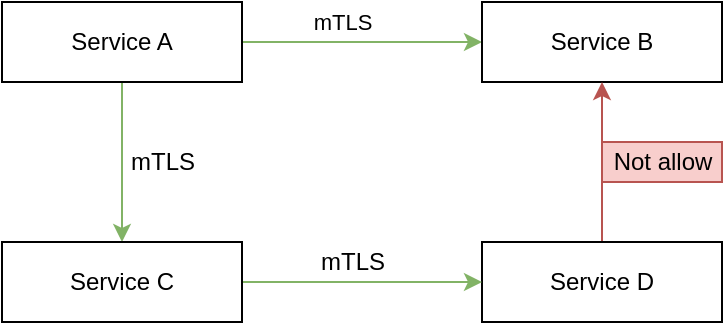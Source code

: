 <mxfile version="13.2.6" type="github"><diagram id="HgrnH2x3zlgBdjNhChc_" name="Page-1"><mxGraphModel dx="782" dy="437" grid="1" gridSize="10" guides="1" tooltips="1" connect="1" arrows="1" fold="1" page="1" pageScale="1" pageWidth="850" pageHeight="1100" math="0" shadow="0"><root><mxCell id="0"/><mxCell id="1" parent="0"/><mxCell id="yGMXBW_okI74Yh-I9p6o-5" value="" style="edgeStyle=orthogonalEdgeStyle;rounded=0;orthogonalLoop=1;jettySize=auto;html=1;fillColor=#d5e8d4;strokeColor=#82b366;" edge="1" parent="1" source="yGMXBW_okI74Yh-I9p6o-1" target="yGMXBW_okI74Yh-I9p6o-4"><mxGeometry relative="1" as="geometry"/></mxCell><mxCell id="yGMXBW_okI74Yh-I9p6o-7" value="mTLS" style="edgeLabel;html=1;align=center;verticalAlign=middle;resizable=0;points=[];" vertex="1" connectable="0" parent="yGMXBW_okI74Yh-I9p6o-5"><mxGeometry x="-0.189" relative="1" as="geometry"><mxPoint x="1" y="-10" as="offset"/></mxGeometry></mxCell><mxCell id="yGMXBW_okI74Yh-I9p6o-12" value="" style="edgeStyle=orthogonalEdgeStyle;rounded=0;orthogonalLoop=1;jettySize=auto;html=1;strokeColor=#82b366;fillColor=#d5e8d4;" edge="1" parent="1" source="yGMXBW_okI74Yh-I9p6o-1" target="yGMXBW_okI74Yh-I9p6o-3"><mxGeometry relative="1" as="geometry"/></mxCell><mxCell id="yGMXBW_okI74Yh-I9p6o-1" value="Service A" style="rounded=0;whiteSpace=wrap;html=1;" vertex="1" parent="1"><mxGeometry x="150" y="110" width="120" height="40" as="geometry"/></mxCell><mxCell id="yGMXBW_okI74Yh-I9p6o-4" value="Service B" style="rounded=0;whiteSpace=wrap;html=1;" vertex="1" parent="1"><mxGeometry x="390" y="110" width="120" height="40" as="geometry"/></mxCell><mxCell id="yGMXBW_okI74Yh-I9p6o-10" value="" style="edgeStyle=orthogonalEdgeStyle;rounded=0;orthogonalLoop=1;jettySize=auto;html=1;fillColor=#f8cecc;strokeColor=#B85450;" edge="1" parent="1" source="yGMXBW_okI74Yh-I9p6o-2" target="yGMXBW_okI74Yh-I9p6o-4"><mxGeometry relative="1" as="geometry"/></mxCell><mxCell id="yGMXBW_okI74Yh-I9p6o-2" value="Service D" style="rounded=0;whiteSpace=wrap;html=1;" vertex="1" parent="1"><mxGeometry x="390" y="230" width="120" height="40" as="geometry"/></mxCell><mxCell id="yGMXBW_okI74Yh-I9p6o-9" value="" style="edgeStyle=orthogonalEdgeStyle;rounded=0;orthogonalLoop=1;jettySize=auto;html=1;fillColor=#d5e8d4;strokeColor=#82b366;" edge="1" parent="1" source="yGMXBW_okI74Yh-I9p6o-3" target="yGMXBW_okI74Yh-I9p6o-2"><mxGeometry relative="1" as="geometry"><mxPoint x="350" y="250" as="targetPoint"/></mxGeometry></mxCell><mxCell id="yGMXBW_okI74Yh-I9p6o-3" value="Service C" style="rounded=0;whiteSpace=wrap;html=1;" vertex="1" parent="1"><mxGeometry x="150" y="230" width="120" height="40" as="geometry"/></mxCell><mxCell id="yGMXBW_okI74Yh-I9p6o-11" value="Not allow" style="text;html=1;align=center;verticalAlign=middle;resizable=0;points=[];autosize=1;fillColor=#f8cecc;strokeColor=#b85450;" vertex="1" parent="1"><mxGeometry x="450" y="180" width="60" height="20" as="geometry"/></mxCell><mxCell id="yGMXBW_okI74Yh-I9p6o-13" value="mTLS" style="text;html=1;align=center;verticalAlign=middle;resizable=0;points=[];autosize=1;" vertex="1" parent="1"><mxGeometry x="205" y="180" width="50" height="20" as="geometry"/></mxCell><mxCell id="yGMXBW_okI74Yh-I9p6o-15" value="mTLS" style="text;html=1;align=center;verticalAlign=middle;resizable=0;points=[];autosize=1;" vertex="1" parent="1"><mxGeometry x="300" y="230" width="50" height="20" as="geometry"/></mxCell></root></mxGraphModel></diagram></mxfile>